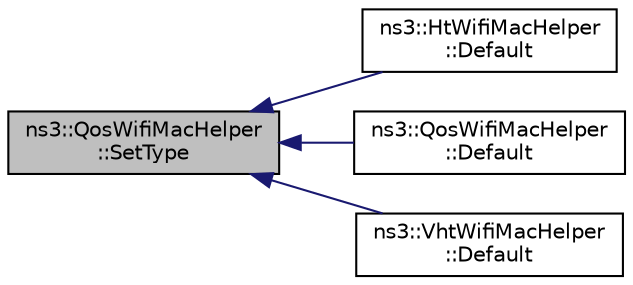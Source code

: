 digraph "ns3::QosWifiMacHelper::SetType"
{
  edge [fontname="Helvetica",fontsize="10",labelfontname="Helvetica",labelfontsize="10"];
  node [fontname="Helvetica",fontsize="10",shape=record];
  rankdir="LR";
  Node1 [label="ns3::QosWifiMacHelper\l::SetType",height=0.2,width=0.4,color="black", fillcolor="grey75", style="filled", fontcolor="black"];
  Node1 -> Node2 [dir="back",color="midnightblue",fontsize="10",style="solid"];
  Node2 [label="ns3::HtWifiMacHelper\l::Default",height=0.2,width=0.4,color="black", fillcolor="white", style="filled",URL="$d7/da4/classns3_1_1HtWifiMacHelper.html#a4523eb49604799af3c48f9dbc2baa95b"];
  Node1 -> Node3 [dir="back",color="midnightblue",fontsize="10",style="solid"];
  Node3 [label="ns3::QosWifiMacHelper\l::Default",height=0.2,width=0.4,color="black", fillcolor="white", style="filled",URL="$de/d2d/classns3_1_1QosWifiMacHelper.html#a8add3690a750a65d23790e47813606a3"];
  Node1 -> Node4 [dir="back",color="midnightblue",fontsize="10",style="solid"];
  Node4 [label="ns3::VhtWifiMacHelper\l::Default",height=0.2,width=0.4,color="black", fillcolor="white", style="filled",URL="$d9/d97/classns3_1_1VhtWifiMacHelper.html#ab9624749f88c87f122e1ae2e086fd924"];
}
